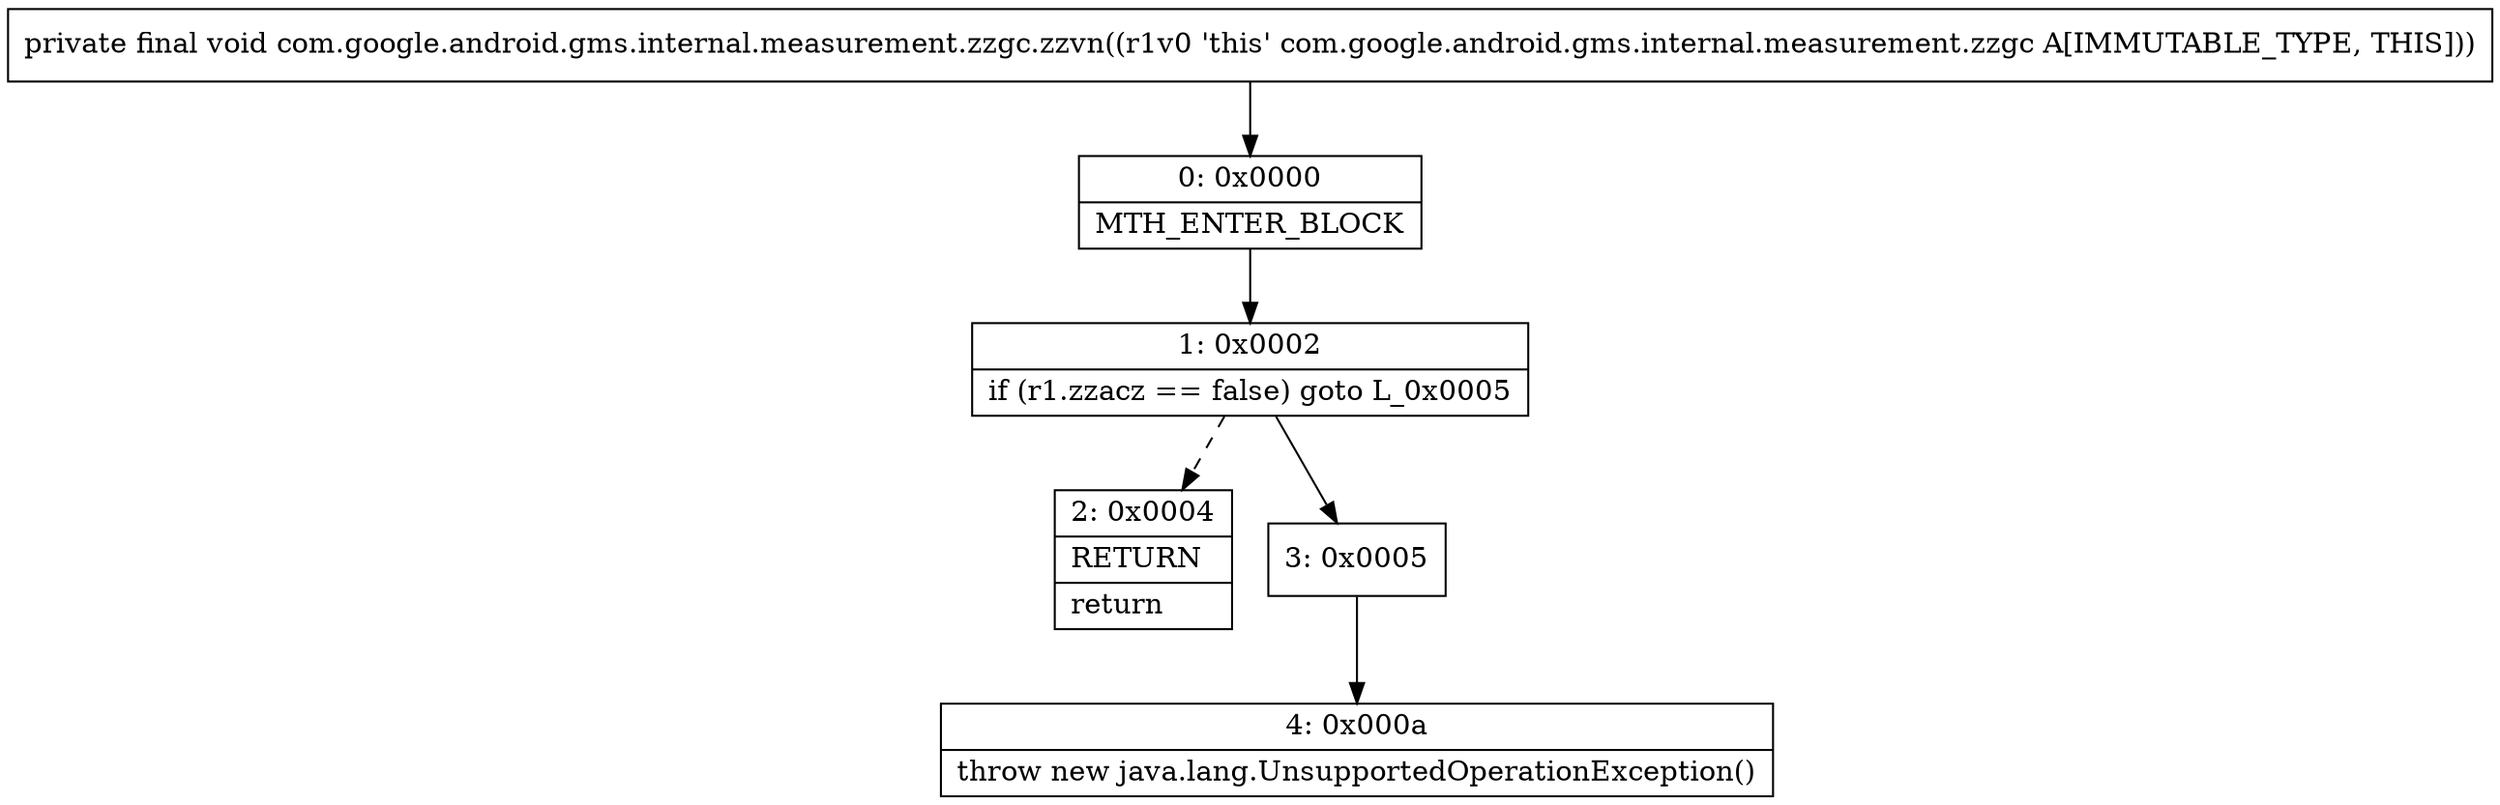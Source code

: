 digraph "CFG forcom.google.android.gms.internal.measurement.zzgc.zzvn()V" {
Node_0 [shape=record,label="{0\:\ 0x0000|MTH_ENTER_BLOCK\l}"];
Node_1 [shape=record,label="{1\:\ 0x0002|if (r1.zzacz == false) goto L_0x0005\l}"];
Node_2 [shape=record,label="{2\:\ 0x0004|RETURN\l|return\l}"];
Node_3 [shape=record,label="{3\:\ 0x0005}"];
Node_4 [shape=record,label="{4\:\ 0x000a|throw new java.lang.UnsupportedOperationException()\l}"];
MethodNode[shape=record,label="{private final void com.google.android.gms.internal.measurement.zzgc.zzvn((r1v0 'this' com.google.android.gms.internal.measurement.zzgc A[IMMUTABLE_TYPE, THIS])) }"];
MethodNode -> Node_0;
Node_0 -> Node_1;
Node_1 -> Node_2[style=dashed];
Node_1 -> Node_3;
Node_3 -> Node_4;
}

